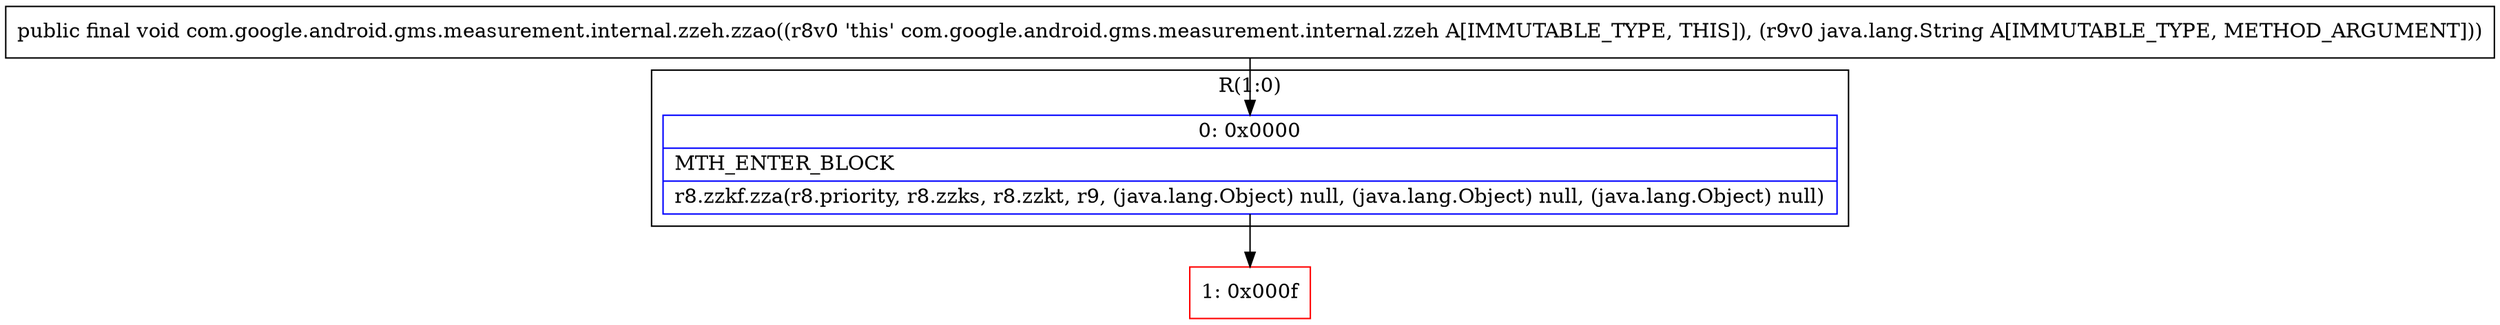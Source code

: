 digraph "CFG forcom.google.android.gms.measurement.internal.zzeh.zzao(Ljava\/lang\/String;)V" {
subgraph cluster_Region_841067643 {
label = "R(1:0)";
node [shape=record,color=blue];
Node_0 [shape=record,label="{0\:\ 0x0000|MTH_ENTER_BLOCK\l|r8.zzkf.zza(r8.priority, r8.zzks, r8.zzkt, r9, (java.lang.Object) null, (java.lang.Object) null, (java.lang.Object) null)\l}"];
}
Node_1 [shape=record,color=red,label="{1\:\ 0x000f}"];
MethodNode[shape=record,label="{public final void com.google.android.gms.measurement.internal.zzeh.zzao((r8v0 'this' com.google.android.gms.measurement.internal.zzeh A[IMMUTABLE_TYPE, THIS]), (r9v0 java.lang.String A[IMMUTABLE_TYPE, METHOD_ARGUMENT])) }"];
MethodNode -> Node_0;
Node_0 -> Node_1;
}

